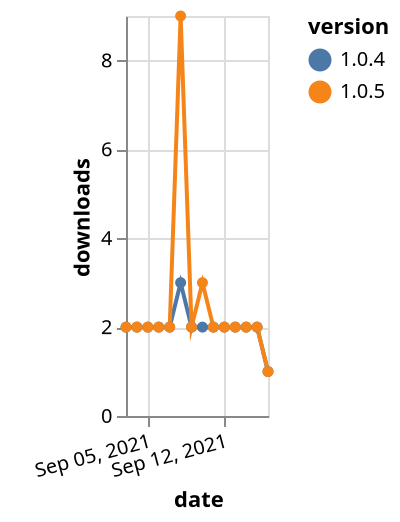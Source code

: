 {"$schema": "https://vega.github.io/schema/vega-lite/v5.json", "description": "A simple bar chart with embedded data.", "data": {"values": [{"date": "2021-09-03", "total": 555, "delta": 2, "version": "1.0.4"}, {"date": "2021-09-04", "total": 557, "delta": 2, "version": "1.0.4"}, {"date": "2021-09-05", "total": 559, "delta": 2, "version": "1.0.4"}, {"date": "2021-09-06", "total": 561, "delta": 2, "version": "1.0.4"}, {"date": "2021-09-07", "total": 563, "delta": 2, "version": "1.0.4"}, {"date": "2021-09-08", "total": 566, "delta": 3, "version": "1.0.4"}, {"date": "2021-09-09", "total": 568, "delta": 2, "version": "1.0.4"}, {"date": "2021-09-10", "total": 570, "delta": 2, "version": "1.0.4"}, {"date": "2021-09-11", "total": 572, "delta": 2, "version": "1.0.4"}, {"date": "2021-09-12", "total": 574, "delta": 2, "version": "1.0.4"}, {"date": "2021-09-13", "total": 576, "delta": 2, "version": "1.0.4"}, {"date": "2021-09-14", "total": 578, "delta": 2, "version": "1.0.4"}, {"date": "2021-09-15", "total": 580, "delta": 2, "version": "1.0.4"}, {"date": "2021-09-16", "total": 581, "delta": 1, "version": "1.0.4"}, {"date": "2021-09-03", "total": 699, "delta": 2, "version": "1.0.5"}, {"date": "2021-09-04", "total": 701, "delta": 2, "version": "1.0.5"}, {"date": "2021-09-05", "total": 703, "delta": 2, "version": "1.0.5"}, {"date": "2021-09-06", "total": 705, "delta": 2, "version": "1.0.5"}, {"date": "2021-09-07", "total": 707, "delta": 2, "version": "1.0.5"}, {"date": "2021-09-08", "total": 716, "delta": 9, "version": "1.0.5"}, {"date": "2021-09-09", "total": 718, "delta": 2, "version": "1.0.5"}, {"date": "2021-09-10", "total": 721, "delta": 3, "version": "1.0.5"}, {"date": "2021-09-11", "total": 723, "delta": 2, "version": "1.0.5"}, {"date": "2021-09-12", "total": 725, "delta": 2, "version": "1.0.5"}, {"date": "2021-09-13", "total": 727, "delta": 2, "version": "1.0.5"}, {"date": "2021-09-14", "total": 729, "delta": 2, "version": "1.0.5"}, {"date": "2021-09-15", "total": 731, "delta": 2, "version": "1.0.5"}, {"date": "2021-09-16", "total": 732, "delta": 1, "version": "1.0.5"}]}, "width": "container", "mark": {"type": "line", "point": {"filled": true}}, "encoding": {"x": {"field": "date", "type": "temporal", "timeUnit": "yearmonthdate", "title": "date", "axis": {"labelAngle": -15}}, "y": {"field": "delta", "type": "quantitative", "title": "downloads"}, "color": {"field": "version", "type": "nominal"}, "tooltip": {"field": "delta"}}}